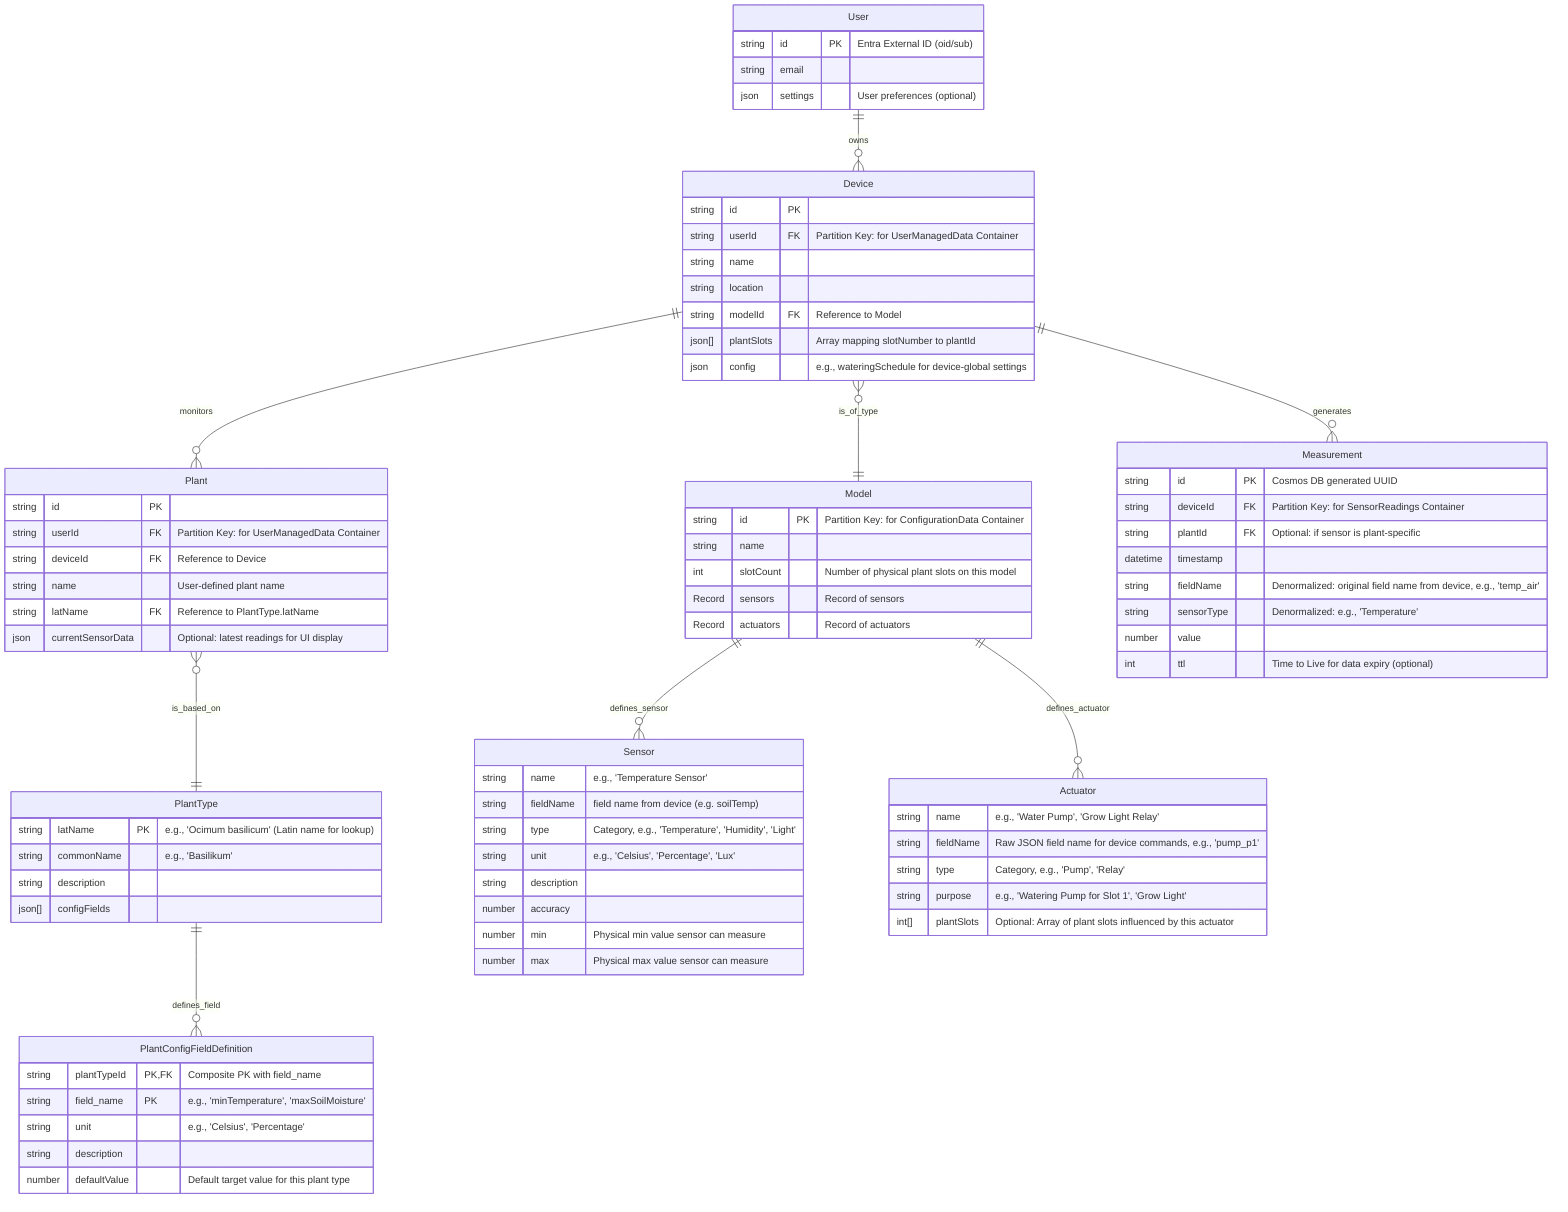erDiagram
    User ||--o{ Device: owns
    Device ||--o{ Plant: monitors
    Device }o--|| Model: is_of_type
    Plant }o--|| PlantType: is_based_on
    Device ||--o{ Measurement: generates
    Model ||--o{ Sensor: defines_sensor
    Model ||--o{ Actuator: defines_actuator
    PlantType ||--o{ PlantConfigFieldDefinition: defines_field

    User {
        string id PK "Entra External ID (oid/sub)"
        string email
        json settings "User preferences (optional)"
    }

    Device {
        string id PK
        string userId FK "Partition Key: for UserManagedData Container"
        string name
        string location
        string modelId FK "Reference to Model"
        json[] plantSlots "Array mapping slotNumber to plantId"
    %% datetime lastSeen "Timestamp of last contact (optional, from IoT Hub)"
    %% string status "Derived from lastSeen (optional)"
        json config "e.g., wateringSchedule for device-global settings"
    }

    Plant {
        string id PK
        string userId FK "Partition Key: for UserManagedData Container"
        string deviceId FK "Reference to Device"
        string name "User-defined plant name"
        string latName FK "Reference to PlantType.latName"
    %% json config removed, defaults now in PlantConfigFieldDefinition
        json currentSensorData "Optional: latest readings for UI display"
    }

    Model {
        string id PK "Partition Key: for ConfigurationData Container"
        string name
        int slotCount "Number of physical plant slots on this model"
        Record sensors "Record of sensors"
        Record actuators "Record of actuators"
    }

    Sensor {
        string name "e.g., 'Temperature Sensor'"
        string fieldName "field name from device (e.g. soilTemp)"
        string type "Category, e.g., 'Temperature', 'Humidity', 'Light'"
        string unit "e.g., 'Celsius', 'Percentage', 'Lux'"
        string description
        number accuracy
        number min "Physical min value sensor can measure"
        number max "Physical max value sensor can measure"
    }

    Actuator {
        string name "e.g., 'Water Pump', 'Grow Light Relay'"
        string fieldName "Raw JSON field name for device commands, e.g., 'pump_p1'"
        string type "Category, e.g., 'Pump', 'Relay'"
        string  purpose "e.g., 'Watering Pump for Slot 1', 'Grow Light'"
        int[] plantSlots "Optional: Array of plant slots influenced by this actuator"
    }




    PlantType {
        string latName PK "e.g., 'Ocimum basilicum' (Latin name for lookup)"
        string commonName "e.g., 'Basilikum'"
        string description
        json[] configFields
    }

    PlantConfigFieldDefinition {
        string plantTypeId PK, FK "Composite PK with field_name"
        string field_name PK "e.g., 'minTemperature', 'maxSoilMoisture'"
        string unit "e.g., 'Celsius', 'Percentage'"
        string description
        number defaultValue "Default target value for this plant type"
    }

    Measurement {
        string id PK "Cosmos DB generated UUID"
        string deviceId FK "Partition Key: for SensorReadings Container"
        string plantId FK "Optional: if sensor is plant-specific"
        datetime timestamp
        string fieldName "Denormalized: original field name from device, e.g., 'temp_air'"
        string sensorType "Denormalized: e.g., 'Temperature'"
        number value
        int ttl "Time to Live for data expiry (optional)"
    }